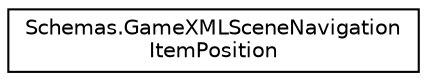 digraph "Graphical Class Hierarchy"
{
  edge [fontname="Helvetica",fontsize="10",labelfontname="Helvetica",labelfontsize="10"];
  node [fontname="Helvetica",fontsize="10",shape=record];
  rankdir="LR";
  Node1 [label="Schemas.GameXMLSceneNavigation\lItemPosition",height=0.2,width=0.4,color="black", fillcolor="white", style="filled",URL="$class_schemas_1_1_game_x_m_l_scene_navigation_item_position.html"];
}
